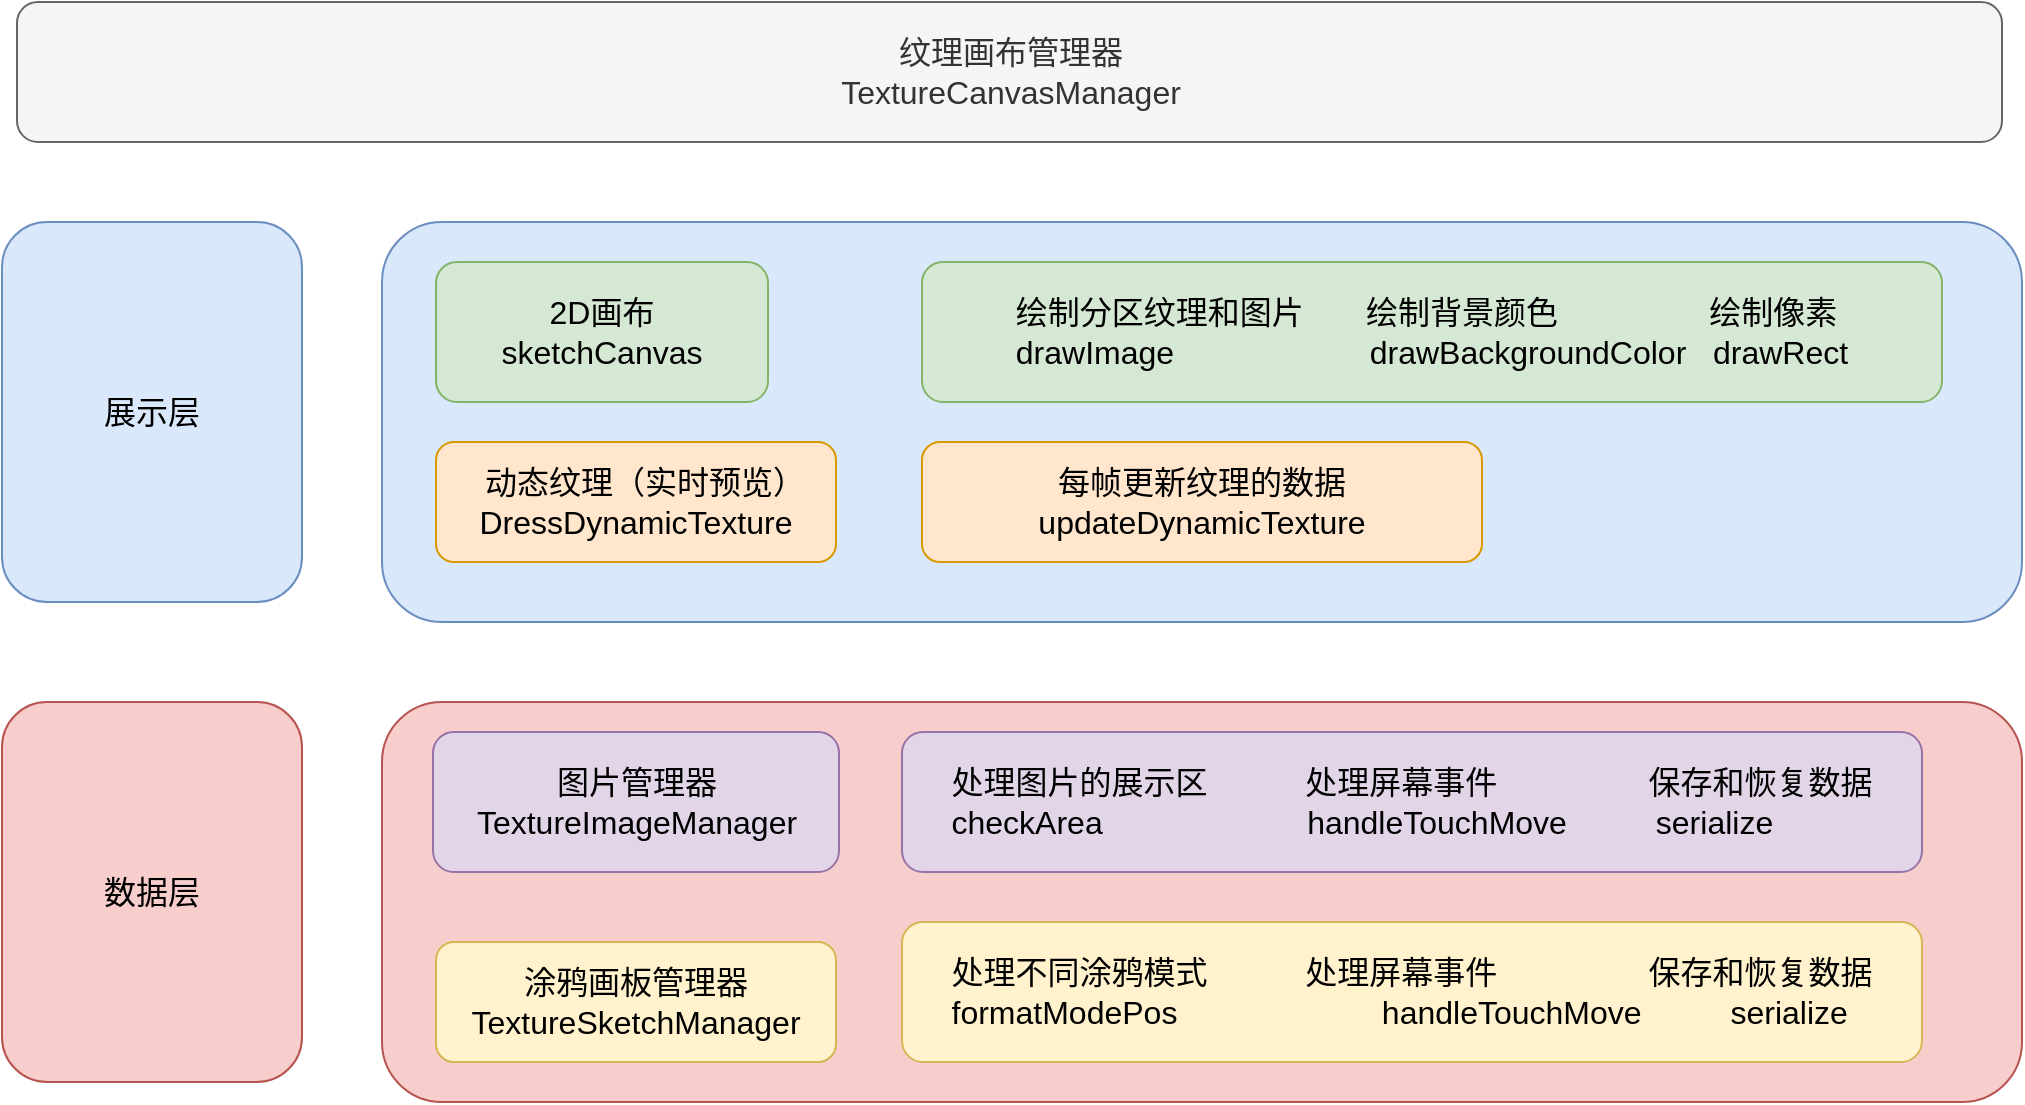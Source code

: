 <mxfile version="17.4.3" type="github">
  <diagram id="gjnJr7tE-dAtpMI1hC8i" name="Page-1">
    <mxGraphModel dx="1261" dy="819" grid="1" gridSize="10" guides="1" tooltips="1" connect="1" arrows="1" fold="1" page="1" pageScale="1" pageWidth="827" pageHeight="1169" math="0" shadow="0">
      <root>
        <mxCell id="0" />
        <mxCell id="1" parent="0" />
        <mxCell id="6El1_JEk4RSKTV5vi_TU-1" value="&lt;span style=&quot;font-size: 16px&quot;&gt;纹理画布管理器&lt;br&gt;TextureCanvasManager&lt;/span&gt;" style="rounded=1;whiteSpace=wrap;html=1;fillColor=#f5f5f5;fontColor=#333333;strokeColor=#666666;" vertex="1" parent="1">
          <mxGeometry x="47.5" y="130" width="992.5" height="70" as="geometry" />
        </mxCell>
        <mxCell id="6El1_JEk4RSKTV5vi_TU-13" value="&lt;font style=&quot;font-size: 16px&quot;&gt;展示层&lt;br&gt;&lt;/font&gt;" style="rounded=1;whiteSpace=wrap;html=1;fillColor=#dae8fc;strokeColor=#6c8ebf;" vertex="1" parent="1">
          <mxGeometry x="40" y="240" width="150" height="190" as="geometry" />
        </mxCell>
        <mxCell id="6El1_JEk4RSKTV5vi_TU-14" value="&lt;font style=&quot;font-size: 16px&quot;&gt;&lt;br&gt;&lt;/font&gt;" style="rounded=1;whiteSpace=wrap;html=1;fillColor=#dae8fc;strokeColor=#6c8ebf;" vertex="1" parent="1">
          <mxGeometry x="230" y="240" width="820" height="200" as="geometry" />
        </mxCell>
        <mxCell id="6El1_JEk4RSKTV5vi_TU-2" value="&lt;font style=&quot;font-size: 16px&quot;&gt;2D画布&lt;br&gt;sketchCanvas&lt;br&gt;&lt;/font&gt;" style="rounded=1;whiteSpace=wrap;html=1;fillColor=#d5e8d4;strokeColor=#82b366;" vertex="1" parent="1">
          <mxGeometry x="257" y="260" width="166" height="70" as="geometry" />
        </mxCell>
        <mxCell id="6El1_JEk4RSKTV5vi_TU-8" value="&lt;blockquote style=&quot;margin: 0 0 0 40px ; border: none ; padding: 0px&quot;&gt;&lt;/blockquote&gt;&lt;span style=&quot;font-size: 16px&quot;&gt;&lt;div style=&quot;text-align: left&quot;&gt;&lt;span&gt;&lt;br&gt;&lt;/span&gt;&lt;/div&gt;&lt;div style=&quot;text-align: left&quot;&gt;&lt;span&gt;绘制分区纹理和图片&amp;nbsp; &amp;nbsp; &amp;nbsp; &amp;nbsp;绘制背景颜色&amp;nbsp; &amp;nbsp; &amp;nbsp; &amp;nbsp; &amp;nbsp; &amp;nbsp; &amp;nbsp; &amp;nbsp; &amp;nbsp;绘制像素&lt;/span&gt;&lt;/div&gt;&lt;div style=&quot;text-align: left&quot;&gt;&lt;span&gt;drawImage&amp;nbsp; &amp;nbsp; &amp;nbsp; &amp;nbsp; &amp;nbsp; &amp;nbsp; &amp;nbsp; &amp;nbsp; &amp;nbsp; &amp;nbsp; &amp;nbsp; drawBackgroundColor&amp;nbsp; &amp;nbsp;drawRect&lt;/span&gt;&lt;/div&gt;&lt;/span&gt;&lt;font style=&quot;font-size: 16px&quot;&gt;&lt;br&gt;&lt;/font&gt;" style="rounded=1;whiteSpace=wrap;html=1;fillColor=#d5e8d4;strokeColor=#82b366;" vertex="1" parent="1">
          <mxGeometry x="500" y="260" width="510" height="70" as="geometry" />
        </mxCell>
        <mxCell id="6El1_JEk4RSKTV5vi_TU-7" value="&lt;font style=&quot;font-size: 16px&quot;&gt;&amp;nbsp; 动态纹理（实时预览）&lt;br&gt;DressDynamicTexture&lt;br&gt;&lt;/font&gt;" style="rounded=1;whiteSpace=wrap;html=1;fillColor=#ffe6cc;strokeColor=#d79b00;" vertex="1" parent="1">
          <mxGeometry x="257" y="350" width="200" height="60" as="geometry" />
        </mxCell>
        <mxCell id="6El1_JEk4RSKTV5vi_TU-11" value="&lt;font style=&quot;font-size: 16px&quot;&gt;每帧更新纹理的数据&lt;br&gt;updateDynamicTexture&lt;br&gt;&lt;/font&gt;" style="rounded=1;whiteSpace=wrap;html=1;fillColor=#ffe6cc;strokeColor=#d79b00;" vertex="1" parent="1">
          <mxGeometry x="500" y="350" width="280" height="60" as="geometry" />
        </mxCell>
        <mxCell id="6El1_JEk4RSKTV5vi_TU-16" value="&lt;font style=&quot;font-size: 16px&quot;&gt;数据层&lt;br&gt;&lt;/font&gt;" style="rounded=1;whiteSpace=wrap;html=1;fillColor=#f8cecc;strokeColor=#b85450;" vertex="1" parent="1">
          <mxGeometry x="40" y="480" width="150" height="190" as="geometry" />
        </mxCell>
        <mxCell id="6El1_JEk4RSKTV5vi_TU-18" value="&lt;font style=&quot;font-size: 16px&quot;&gt;&lt;br&gt;&lt;/font&gt;" style="rounded=1;whiteSpace=wrap;html=1;fillColor=#f8cecc;strokeColor=#b85450;" vertex="1" parent="1">
          <mxGeometry x="230" y="480" width="820" height="200" as="geometry" />
        </mxCell>
        <mxCell id="6El1_JEk4RSKTV5vi_TU-5" value="&lt;font style=&quot;font-size: 16px&quot;&gt;图片管理器&lt;br&gt;TextureImageManager&lt;br&gt;&lt;/font&gt;" style="rounded=1;whiteSpace=wrap;html=1;fillColor=#e1d5e7;strokeColor=#9673a6;" vertex="1" parent="1">
          <mxGeometry x="255.5" y="495" width="203" height="70" as="geometry" />
        </mxCell>
        <mxCell id="6El1_JEk4RSKTV5vi_TU-19" value="&lt;blockquote style=&quot;margin: 0 0 0 40px ; border: none ; padding: 0px&quot;&gt;&lt;/blockquote&gt;&lt;span style=&quot;font-size: 16px&quot;&gt;&lt;div style=&quot;text-align: left&quot;&gt;&lt;/div&gt;&lt;/span&gt;&lt;span style=&quot;font-size: 16px&quot;&gt;&lt;br&gt;处理图片的展示区&amp;nbsp;&lt;/span&gt;&lt;span style=&quot;text-align: left ; font-size: 16px&quot;&gt;&amp;nbsp; &amp;nbsp; &amp;nbsp; &amp;nbsp; &amp;nbsp; 处理屏幕事件&amp;nbsp; &amp;nbsp; &amp;nbsp; &amp;nbsp; &amp;nbsp; &amp;nbsp; &amp;nbsp; &amp;nbsp; &amp;nbsp;保存和恢复数据&lt;/span&gt;&lt;span style=&quot;font-size: 16px&quot;&gt;&lt;br&gt;&lt;/span&gt;&lt;span style=&quot;font-size: 16px&quot;&gt;&lt;div style=&quot;text-align: left&quot;&gt;&lt;span&gt;checkArea&amp;nbsp; &amp;nbsp; &amp;nbsp; &amp;nbsp; &amp;nbsp; &amp;nbsp; &amp;nbsp; &amp;nbsp; &amp;nbsp; &amp;nbsp; &amp;nbsp; &amp;nbsp;handleTouchMove&amp;nbsp; &amp;nbsp; &amp;nbsp; &amp;nbsp; &amp;nbsp; serialize&lt;/span&gt;&lt;/div&gt;&lt;/span&gt;&lt;font style=&quot;font-size: 16px&quot;&gt;&lt;br&gt;&lt;/font&gt;" style="rounded=1;whiteSpace=wrap;html=1;fillColor=#e1d5e7;strokeColor=#9673a6;" vertex="1" parent="1">
          <mxGeometry x="490" y="495" width="510" height="70" as="geometry" />
        </mxCell>
        <mxCell id="6El1_JEk4RSKTV5vi_TU-6" value="&lt;font style=&quot;font-size: 16px&quot;&gt;涂鸦画板管理器&lt;br&gt;TextureSketchManager&lt;br&gt;&lt;/font&gt;" style="rounded=1;whiteSpace=wrap;html=1;fillColor=#fff2cc;strokeColor=#d6b656;" vertex="1" parent="1">
          <mxGeometry x="257" y="600" width="200" height="60" as="geometry" />
        </mxCell>
        <mxCell id="6El1_JEk4RSKTV5vi_TU-20" value="&lt;blockquote style=&quot;margin: 0 0 0 40px ; border: none ; padding: 0px&quot;&gt;&lt;/blockquote&gt;&lt;span style=&quot;font-size: 16px&quot;&gt;&lt;div style=&quot;text-align: left&quot;&gt;&lt;/div&gt;&lt;/span&gt;&lt;span style=&quot;font-size: 16px&quot;&gt;&lt;br&gt;处理不同涂鸦模式&amp;nbsp;&lt;/span&gt;&lt;span style=&quot;text-align: left ; font-size: 16px&quot;&gt;&amp;nbsp; &amp;nbsp; &amp;nbsp; &amp;nbsp; &amp;nbsp; 处理屏幕事件&amp;nbsp; &amp;nbsp; &amp;nbsp; &amp;nbsp; &amp;nbsp; &amp;nbsp; &amp;nbsp; &amp;nbsp; &amp;nbsp;保存和恢复数据&lt;/span&gt;&lt;span style=&quot;font-size: 16px&quot;&gt;&lt;br&gt;&lt;/span&gt;&lt;span style=&quot;font-size: 16px&quot;&gt;&lt;div style=&quot;text-align: left&quot;&gt;&lt;span&gt;formatModePos&amp;nbsp; &amp;nbsp; &amp;nbsp; &amp;nbsp; &amp;nbsp; &amp;nbsp; &amp;nbsp; &amp;nbsp; &amp;nbsp; &amp;nbsp; &amp;nbsp; &amp;nbsp;handleTouchMove&amp;nbsp; &amp;nbsp; &amp;nbsp; &amp;nbsp; &amp;nbsp; serialize&lt;/span&gt;&lt;/div&gt;&lt;/span&gt;&lt;font style=&quot;font-size: 16px&quot;&gt;&lt;br&gt;&lt;/font&gt;" style="rounded=1;whiteSpace=wrap;html=1;fillColor=#fff2cc;strokeColor=#d6b656;" vertex="1" parent="1">
          <mxGeometry x="490" y="590" width="510" height="70" as="geometry" />
        </mxCell>
      </root>
    </mxGraphModel>
  </diagram>
</mxfile>
